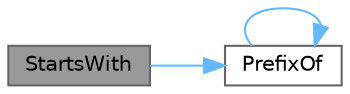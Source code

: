 digraph "StartsWith"
{
 // LATEX_PDF_SIZE
  bgcolor="transparent";
  edge [fontname=Helvetica,fontsize=10,labelfontname=Helvetica,labelfontsize=10];
  node [fontname=Helvetica,fontsize=10,shape=box,height=0.2,width=0.4];
  rankdir="LR";
  Node1 [id="Node000001",label="StartsWith",height=0.2,width=0.4,color="gray40", fillcolor="grey60", style="filled", fontcolor="black",tooltip=" "];
  Node1 -> Node2 [id="edge1_Node000001_Node000002",color="steelblue1",style="solid",tooltip=" "];
  Node2 [id="Node000002",label="PrefixOf",height=0.2,width=0.4,color="grey40", fillcolor="white", style="filled",URL="$namespacetesting_1_1internal.html#a365ed1caecc75e1d681b7e7310548470",tooltip=" "];
  Node2 -> Node2 [id="edge2_Node000002_Node000002",color="steelblue1",style="solid",tooltip=" "];
}
